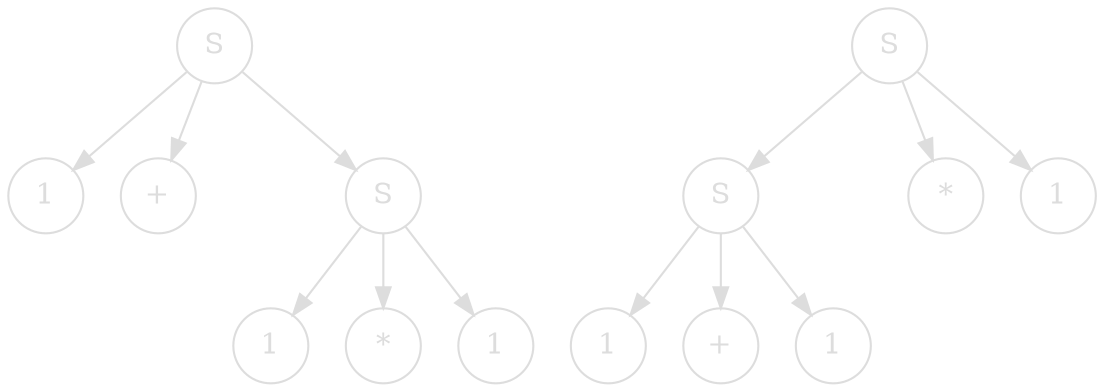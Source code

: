 digraph {
    bgcolor="transparent";
    node [shape=circle, fixedsize=shape, width=0.5, fontcolor="#dddddd", color="#dddddd", label=S];
    edge [fontcolor="#dddddd", color="#dddddd"];
    rankdir=TB;
    subgraph {
    Lfirst1 [label=1];
    Lplus [label="+"];
    Lhidden [shape=none, label="", width=0.5];
    Ladd;
    Lsecond1 [label=1];
    Lstar [label="*"];
    Lthird1 [label=1];
    Lmul;
    Ladd -> Lfirst1;
    Ladd -> Lplus;
    Ladd -> Lhidden [style="invis"];
    Ladd -> Lmul;
    Lmul -> Lsecond1;
    Lmul -> Lstar;
    Lmul -> Lthird1;
    }
    subgraph {
    Rfirst1 [label=1];
    Rplus [label="+"];
    Rsecond1 [label=1];
    Radd;
    Rhidden [shape=none, label="", width=0.5];
    Rstar [label="*"];
    Rthird1 [label=1];
    Rmul;
    Rmul -> Radd;
    Rmul -> Rhidden [style="invis"];
    Rmul -> Rstar;
    Rmul -> Rthird1;
    Radd -> Rfirst1;
    Radd -> Rplus;
    Radd -> Rsecond1;
    }
}